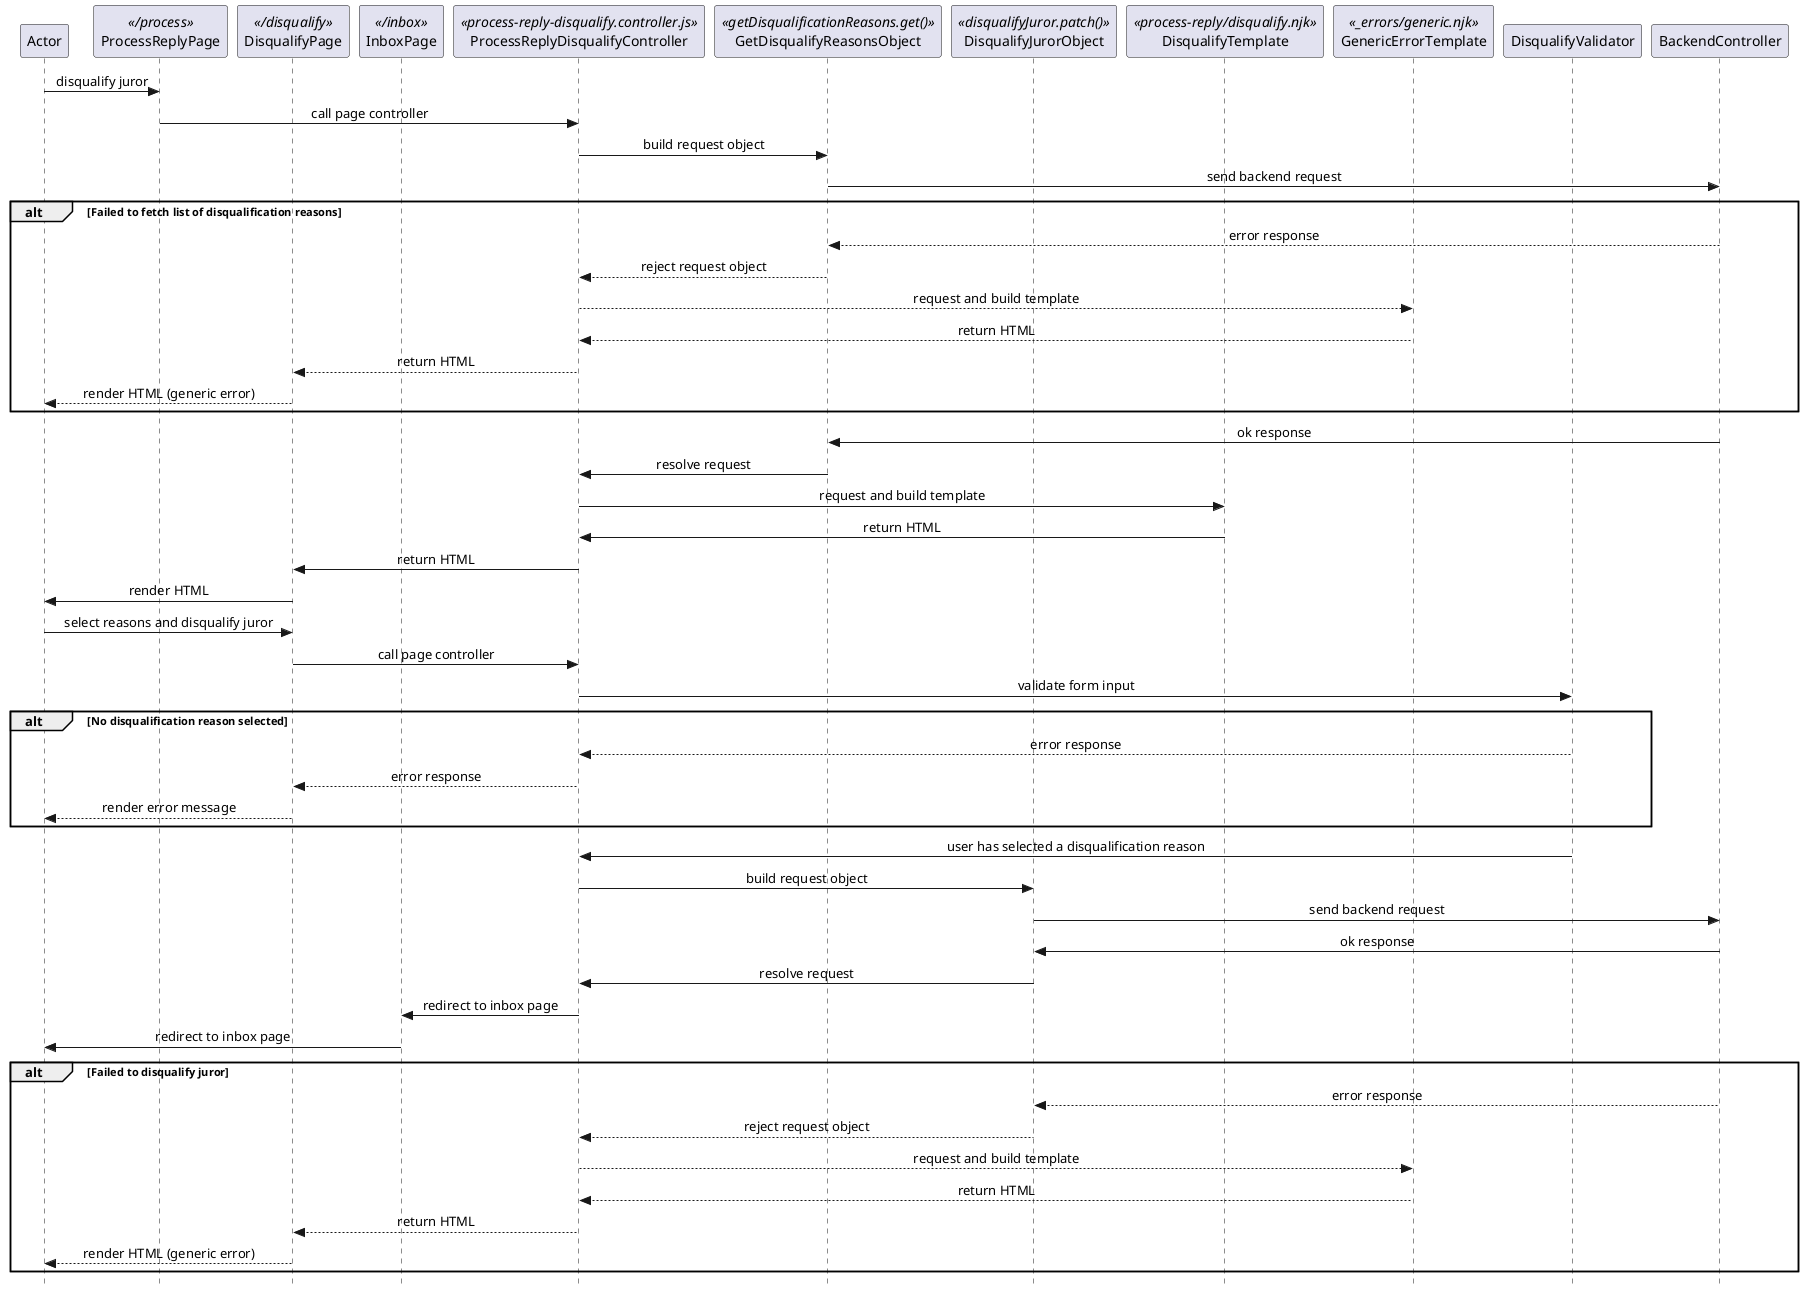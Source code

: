 @startuml disqualify-mod

skinparam Style strictuml 
skinparam SequenceMessageAlignment center

participant Actor

''' LOCAL ROUTING
participant ProcessReplyPage <</process>>
participant DisqualifyPage <</disqualify>>
participant InboxPage <</inbox>>

''' CONTROLLER AND REQUEST OBJECTS
participant ProcessReplyDisqualifyController <<process-reply-disqualify.controller.js>>
participant GetDisqualifyReasonsObject <<getDisqualificationReasons.get()>>
participant DisqualifyJurorObject <<disqualifyJuror.patch()>>

''' TEMPLATES
participant DisqualifyTemplate <<process-reply/disqualify.njk>>
participant GenericErrorTemplate <<_errors/generic.njk>>

''' FILTERS AND VALIDATORS
participant DisqualifyValidator

''' BACKEND CONTROLLER
participant BackendController


''' JOURNEY FLOW
Actor -> ProcessReplyPage : disqualify juror

ProcessReplyPage -> ProcessReplyDisqualifyController : call page controller

ProcessReplyDisqualifyController -> GetDisqualifyReasonsObject : build request object
GetDisqualifyReasonsObject -> BackendController : send backend request

alt Failed to fetch list of disqualification reasons
    GetDisqualifyReasonsObject <-- BackendController : error response
    ProcessReplyDisqualifyController <-- GetDisqualifyReasonsObject : reject request object
    ProcessReplyDisqualifyController --> GenericErrorTemplate : request and build template
    ProcessReplyDisqualifyController <-- GenericErrorTemplate : return HTML
    DisqualifyPage <-- ProcessReplyDisqualifyController : return HTML
    Actor <-- DisqualifyPage : render HTML (generic error)
end

GetDisqualifyReasonsObject <- BackendController : ok response
ProcessReplyDisqualifyController <- GetDisqualifyReasonsObject : resolve request

ProcessReplyDisqualifyController -> DisqualifyTemplate : request and build template
ProcessReplyDisqualifyController <- DisqualifyTemplate : return HTML
DisqualifyPage <- ProcessReplyDisqualifyController : return HTML
Actor <- DisqualifyPage : render HTML

Actor -> DisqualifyPage : select reasons and disqualify juror

DisqualifyPage -> ProcessReplyDisqualifyController : call page controller

ProcessReplyDisqualifyController -> DisqualifyValidator : validate form input

alt No disqualification reason selected
    ProcessReplyDisqualifyController <-- DisqualifyValidator : error response
    DisqualifyPage <-- ProcessReplyDisqualifyController : error response
    Actor <-- DisqualifyPage : render error message
end

ProcessReplyDisqualifyController <- DisqualifyValidator : user has selected a disqualification reason

ProcessReplyDisqualifyController -> DisqualifyJurorObject : build request object
DisqualifyJurorObject -> BackendController : send backend request
DisqualifyJurorObject <- BackendController : ok response
ProcessReplyDisqualifyController <- DisqualifyJurorObject : resolve request

InboxPage <- ProcessReplyDisqualifyController : redirect to inbox page
Actor <- InboxPage : redirect to inbox page

alt Failed to disqualify juror
    DisqualifyJurorObject <-- BackendController : error response
    ProcessReplyDisqualifyController <-- DisqualifyJurorObject : reject request object
    ProcessReplyDisqualifyController --> GenericErrorTemplate : request and build template
    ProcessReplyDisqualifyController <-- GenericErrorTemplate : return HTML
    DisqualifyPage <-- ProcessReplyDisqualifyController : return HTML
    Actor <-- DisqualifyPage : render HTML (generic error)
end

@enduml
